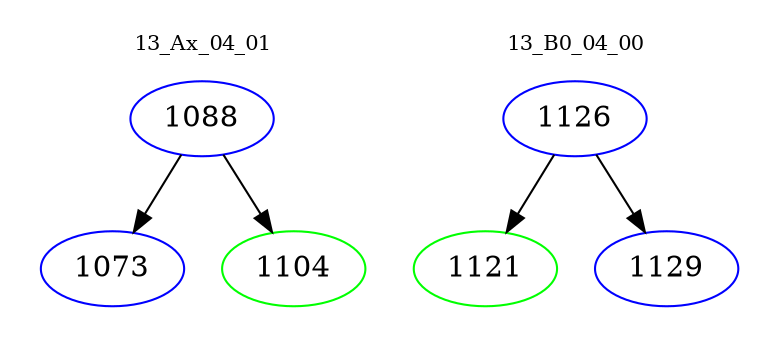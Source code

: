 digraph{
subgraph cluster_0 {
color = white
label = "13_Ax_04_01";
fontsize=10;
T0_1088 [label="1088", color="blue"]
T0_1088 -> T0_1073 [color="black"]
T0_1073 [label="1073", color="blue"]
T0_1088 -> T0_1104 [color="black"]
T0_1104 [label="1104", color="green"]
}
subgraph cluster_1 {
color = white
label = "13_B0_04_00";
fontsize=10;
T1_1126 [label="1126", color="blue"]
T1_1126 -> T1_1121 [color="black"]
T1_1121 [label="1121", color="green"]
T1_1126 -> T1_1129 [color="black"]
T1_1129 [label="1129", color="blue"]
}
}
